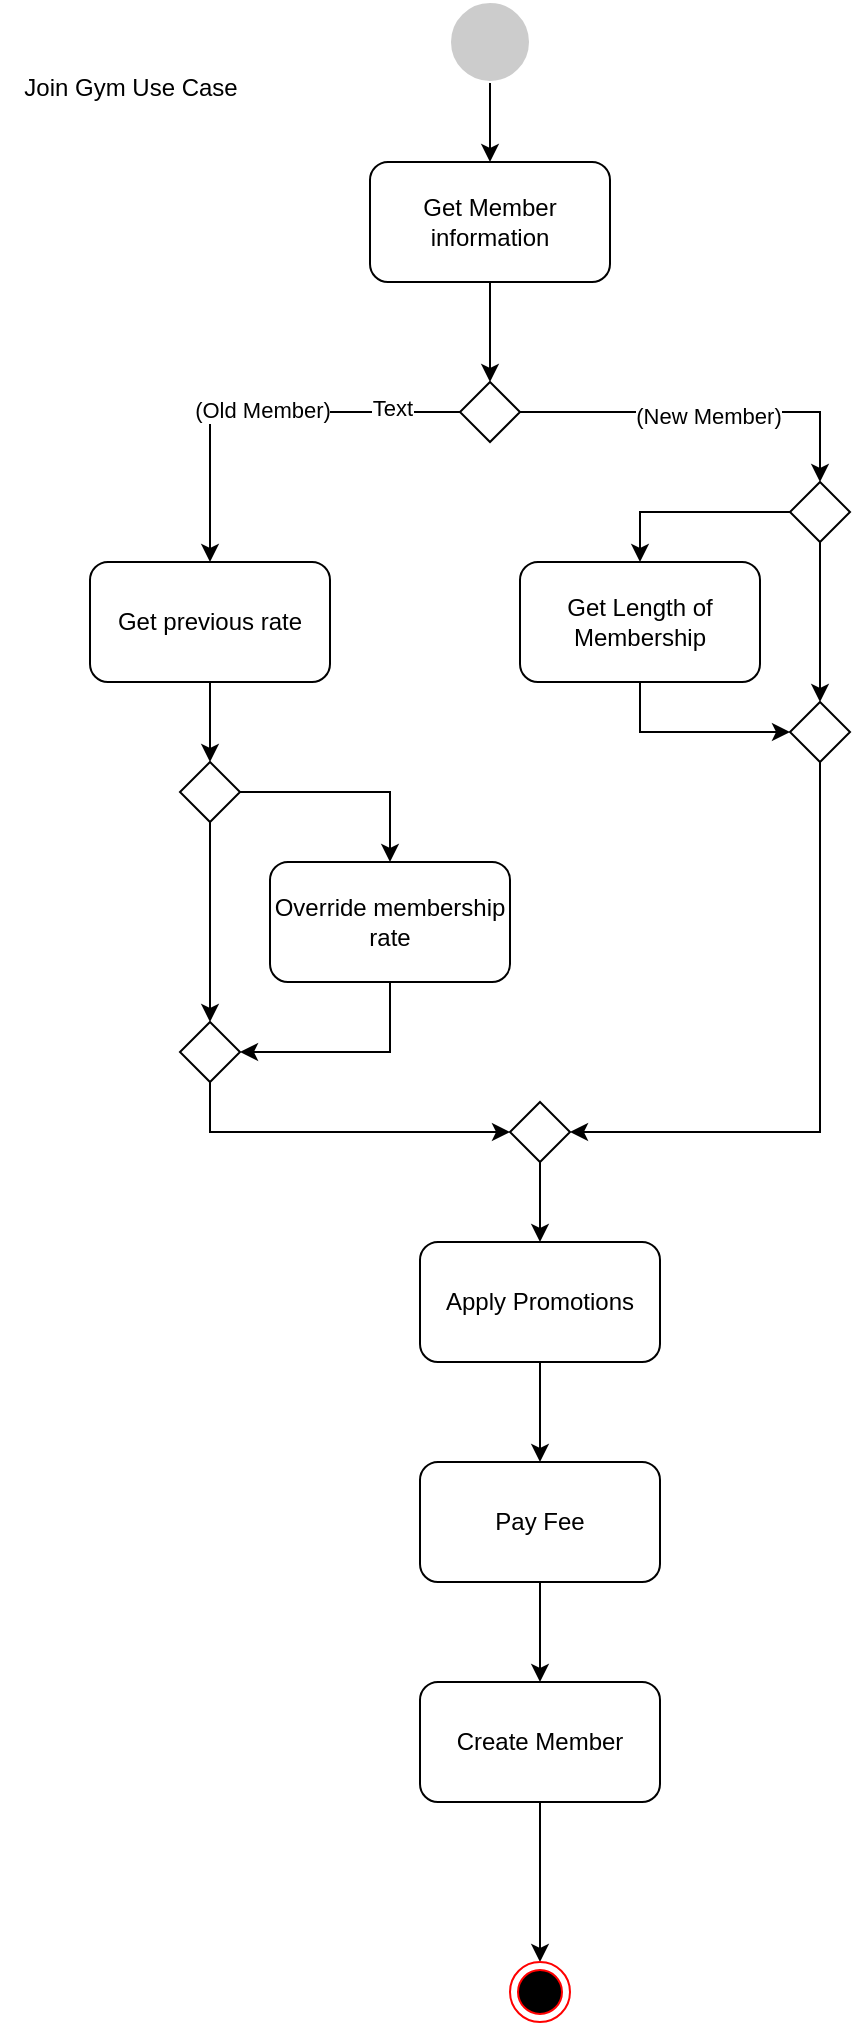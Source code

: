 <mxfile version="21.6.1" type="device">
  <diagram name="Page-1" id="ZeSG-YaCpiliAiGkDpan">
    <mxGraphModel dx="1310" dy="670" grid="1" gridSize="10" guides="1" tooltips="1" connect="1" arrows="1" fold="1" page="1" pageScale="1" pageWidth="850" pageHeight="1100" math="0" shadow="0">
      <root>
        <mxCell id="0" />
        <mxCell id="1" parent="0" />
        <mxCell id="B8jp8aGC-okqcsoF1911-4" value="" style="edgeStyle=orthogonalEdgeStyle;rounded=0;orthogonalLoop=1;jettySize=auto;html=1;" parent="1" source="B8jp8aGC-okqcsoF1911-1" target="B8jp8aGC-okqcsoF1911-2" edge="1">
          <mxGeometry relative="1" as="geometry" />
        </mxCell>
        <mxCell id="B8jp8aGC-okqcsoF1911-1" value="" style="ellipse;whiteSpace=wrap;html=1;aspect=fixed;fillColor=#CCCCCC;perimeterSpacing=0;strokeColor=#FFFFFF;" parent="1" vertex="1">
          <mxGeometry x="410" y="10" width="40" height="40" as="geometry" />
        </mxCell>
        <mxCell id="B8jp8aGC-okqcsoF1911-7" value="" style="edgeStyle=orthogonalEdgeStyle;rounded=0;orthogonalLoop=1;jettySize=auto;html=1;" parent="1" source="B8jp8aGC-okqcsoF1911-2" target="B8jp8aGC-okqcsoF1911-5" edge="1">
          <mxGeometry relative="1" as="geometry" />
        </mxCell>
        <mxCell id="B8jp8aGC-okqcsoF1911-2" value="Get Member information" style="rounded=1;whiteSpace=wrap;html=1;" parent="1" vertex="1">
          <mxGeometry x="370" y="90" width="120" height="60" as="geometry" />
        </mxCell>
        <mxCell id="KDToMW0wnEAcUaExGftZ-3" style="edgeStyle=orthogonalEdgeStyle;rounded=0;orthogonalLoop=1;jettySize=auto;html=1;entryX=0.5;entryY=0;entryDx=0;entryDy=0;" edge="1" parent="1" source="B8jp8aGC-okqcsoF1911-5" target="KDToMW0wnEAcUaExGftZ-10">
          <mxGeometry relative="1" as="geometry">
            <mxPoint x="550" y="215" as="targetPoint" />
          </mxGeometry>
        </mxCell>
        <mxCell id="KDToMW0wnEAcUaExGftZ-7" value="(New Member)" style="edgeLabel;html=1;align=center;verticalAlign=middle;resizable=0;points=[];" vertex="1" connectable="0" parent="KDToMW0wnEAcUaExGftZ-3">
          <mxGeometry x="0.013" y="-2" relative="1" as="geometry">
            <mxPoint as="offset" />
          </mxGeometry>
        </mxCell>
        <mxCell id="KDToMW0wnEAcUaExGftZ-5" value="" style="edgeStyle=orthogonalEdgeStyle;rounded=0;orthogonalLoop=1;jettySize=auto;html=1;entryX=0.5;entryY=0;entryDx=0;entryDy=0;" edge="1" parent="1" source="B8jp8aGC-okqcsoF1911-5" target="KDToMW0wnEAcUaExGftZ-20">
          <mxGeometry relative="1" as="geometry">
            <mxPoint x="280" y="215" as="targetPoint" />
          </mxGeometry>
        </mxCell>
        <mxCell id="KDToMW0wnEAcUaExGftZ-6" value="(Old Member)" style="edgeLabel;html=1;align=center;verticalAlign=middle;resizable=0;points=[];" vertex="1" connectable="0" parent="KDToMW0wnEAcUaExGftZ-5">
          <mxGeometry x="-0.012" y="-1" relative="1" as="geometry">
            <mxPoint as="offset" />
          </mxGeometry>
        </mxCell>
        <mxCell id="KDToMW0wnEAcUaExGftZ-24" value="Text" style="edgeLabel;html=1;align=center;verticalAlign=middle;resizable=0;points=[];" vertex="1" connectable="0" parent="KDToMW0wnEAcUaExGftZ-5">
          <mxGeometry x="-0.657" y="-2" relative="1" as="geometry">
            <mxPoint as="offset" />
          </mxGeometry>
        </mxCell>
        <mxCell id="B8jp8aGC-okqcsoF1911-5" value="" style="rhombus;whiteSpace=wrap;html=1;" parent="1" vertex="1">
          <mxGeometry x="415" y="200" width="30" height="30" as="geometry" />
        </mxCell>
        <mxCell id="KDToMW0wnEAcUaExGftZ-27" style="edgeStyle=orthogonalEdgeStyle;rounded=0;orthogonalLoop=1;jettySize=auto;html=1;entryX=0.5;entryY=0;entryDx=0;entryDy=0;" edge="1" parent="1" source="KDToMW0wnEAcUaExGftZ-9" target="KDToMW0wnEAcUaExGftZ-26">
          <mxGeometry relative="1" as="geometry" />
        </mxCell>
        <mxCell id="KDToMW0wnEAcUaExGftZ-30" value="" style="edgeStyle=orthogonalEdgeStyle;rounded=0;orthogonalLoop=1;jettySize=auto;html=1;" edge="1" parent="1" source="KDToMW0wnEAcUaExGftZ-9" target="KDToMW0wnEAcUaExGftZ-28">
          <mxGeometry relative="1" as="geometry" />
        </mxCell>
        <mxCell id="KDToMW0wnEAcUaExGftZ-9" value="" style="rhombus;whiteSpace=wrap;html=1;" vertex="1" parent="1">
          <mxGeometry x="275" y="390" width="30" height="30" as="geometry" />
        </mxCell>
        <mxCell id="KDToMW0wnEAcUaExGftZ-16" value="" style="edgeStyle=orthogonalEdgeStyle;rounded=0;orthogonalLoop=1;jettySize=auto;html=1;" edge="1" parent="1" source="KDToMW0wnEAcUaExGftZ-10" target="KDToMW0wnEAcUaExGftZ-15">
          <mxGeometry relative="1" as="geometry" />
        </mxCell>
        <mxCell id="KDToMW0wnEAcUaExGftZ-19" style="edgeStyle=orthogonalEdgeStyle;rounded=0;orthogonalLoop=1;jettySize=auto;html=1;entryX=0.5;entryY=0;entryDx=0;entryDy=0;" edge="1" parent="1" source="KDToMW0wnEAcUaExGftZ-10" target="KDToMW0wnEAcUaExGftZ-13">
          <mxGeometry relative="1" as="geometry" />
        </mxCell>
        <mxCell id="KDToMW0wnEAcUaExGftZ-10" value="" style="rhombus;whiteSpace=wrap;html=1;" vertex="1" parent="1">
          <mxGeometry x="580" y="250" width="30" height="30" as="geometry" />
        </mxCell>
        <mxCell id="KDToMW0wnEAcUaExGftZ-47" style="edgeStyle=orthogonalEdgeStyle;rounded=0;orthogonalLoop=1;jettySize=auto;html=1;entryX=1;entryY=0.5;entryDx=0;entryDy=0;exitX=0.5;exitY=1;exitDx=0;exitDy=0;" edge="1" parent="1" source="KDToMW0wnEAcUaExGftZ-13" target="KDToMW0wnEAcUaExGftZ-45">
          <mxGeometry relative="1" as="geometry" />
        </mxCell>
        <mxCell id="KDToMW0wnEAcUaExGftZ-13" value="" style="rhombus;whiteSpace=wrap;html=1;" vertex="1" parent="1">
          <mxGeometry x="580" y="360" width="30" height="30" as="geometry" />
        </mxCell>
        <mxCell id="KDToMW0wnEAcUaExGftZ-18" style="edgeStyle=orthogonalEdgeStyle;rounded=0;orthogonalLoop=1;jettySize=auto;html=1;entryX=0;entryY=0.5;entryDx=0;entryDy=0;exitX=0.5;exitY=1;exitDx=0;exitDy=0;" edge="1" parent="1" source="KDToMW0wnEAcUaExGftZ-15" target="KDToMW0wnEAcUaExGftZ-13">
          <mxGeometry relative="1" as="geometry" />
        </mxCell>
        <mxCell id="KDToMW0wnEAcUaExGftZ-15" value="Get Length of Membership" style="rounded=1;whiteSpace=wrap;html=1;" vertex="1" parent="1">
          <mxGeometry x="445" y="290" width="120" height="60" as="geometry" />
        </mxCell>
        <mxCell id="KDToMW0wnEAcUaExGftZ-25" style="edgeStyle=orthogonalEdgeStyle;rounded=0;orthogonalLoop=1;jettySize=auto;html=1;entryX=0.5;entryY=0;entryDx=0;entryDy=0;" edge="1" parent="1" source="KDToMW0wnEAcUaExGftZ-20" target="KDToMW0wnEAcUaExGftZ-9">
          <mxGeometry relative="1" as="geometry" />
        </mxCell>
        <mxCell id="KDToMW0wnEAcUaExGftZ-20" value="Get previous rate" style="rounded=1;whiteSpace=wrap;html=1;" vertex="1" parent="1">
          <mxGeometry x="230" y="290" width="120" height="60" as="geometry" />
        </mxCell>
        <mxCell id="KDToMW0wnEAcUaExGftZ-29" style="edgeStyle=orthogonalEdgeStyle;rounded=0;orthogonalLoop=1;jettySize=auto;html=1;entryX=1;entryY=0.5;entryDx=0;entryDy=0;exitX=0.5;exitY=1;exitDx=0;exitDy=0;" edge="1" parent="1" source="KDToMW0wnEAcUaExGftZ-26" target="KDToMW0wnEAcUaExGftZ-28">
          <mxGeometry relative="1" as="geometry" />
        </mxCell>
        <mxCell id="KDToMW0wnEAcUaExGftZ-26" value="Override membership rate" style="rounded=1;whiteSpace=wrap;html=1;" vertex="1" parent="1">
          <mxGeometry x="320" y="440" width="120" height="60" as="geometry" />
        </mxCell>
        <mxCell id="KDToMW0wnEAcUaExGftZ-46" value="" style="edgeStyle=orthogonalEdgeStyle;rounded=0;orthogonalLoop=1;jettySize=auto;html=1;entryX=0;entryY=0.5;entryDx=0;entryDy=0;exitX=0.5;exitY=1;exitDx=0;exitDy=0;" edge="1" parent="1" source="KDToMW0wnEAcUaExGftZ-28" target="KDToMW0wnEAcUaExGftZ-45">
          <mxGeometry relative="1" as="geometry" />
        </mxCell>
        <mxCell id="KDToMW0wnEAcUaExGftZ-28" value="" style="rhombus;whiteSpace=wrap;html=1;" vertex="1" parent="1">
          <mxGeometry x="275" y="520" width="30" height="30" as="geometry" />
        </mxCell>
        <mxCell id="KDToMW0wnEAcUaExGftZ-42" value="" style="edgeStyle=orthogonalEdgeStyle;rounded=0;orthogonalLoop=1;jettySize=auto;html=1;" edge="1" parent="1" source="KDToMW0wnEAcUaExGftZ-32" target="KDToMW0wnEAcUaExGftZ-40">
          <mxGeometry relative="1" as="geometry" />
        </mxCell>
        <mxCell id="KDToMW0wnEAcUaExGftZ-32" value="Apply Promotions" style="rounded=1;whiteSpace=wrap;html=1;" vertex="1" parent="1">
          <mxGeometry x="395" y="630" width="120" height="60" as="geometry" />
        </mxCell>
        <mxCell id="KDToMW0wnEAcUaExGftZ-44" value="" style="edgeStyle=orthogonalEdgeStyle;rounded=0;orthogonalLoop=1;jettySize=auto;html=1;" edge="1" parent="1" source="KDToMW0wnEAcUaExGftZ-40" target="KDToMW0wnEAcUaExGftZ-43">
          <mxGeometry relative="1" as="geometry" />
        </mxCell>
        <mxCell id="KDToMW0wnEAcUaExGftZ-40" value="Pay Fee" style="rounded=1;whiteSpace=wrap;html=1;" vertex="1" parent="1">
          <mxGeometry x="395" y="740" width="120" height="60" as="geometry" />
        </mxCell>
        <mxCell id="KDToMW0wnEAcUaExGftZ-54" value="" style="edgeStyle=orthogonalEdgeStyle;rounded=0;orthogonalLoop=1;jettySize=auto;html=1;" edge="1" parent="1" source="KDToMW0wnEAcUaExGftZ-43" target="KDToMW0wnEAcUaExGftZ-52">
          <mxGeometry relative="1" as="geometry" />
        </mxCell>
        <mxCell id="KDToMW0wnEAcUaExGftZ-43" value="Create Member" style="whiteSpace=wrap;html=1;rounded=1;" vertex="1" parent="1">
          <mxGeometry x="395" y="850" width="120" height="60" as="geometry" />
        </mxCell>
        <mxCell id="KDToMW0wnEAcUaExGftZ-48" value="" style="edgeStyle=orthogonalEdgeStyle;rounded=0;orthogonalLoop=1;jettySize=auto;html=1;" edge="1" parent="1" source="KDToMW0wnEAcUaExGftZ-45" target="KDToMW0wnEAcUaExGftZ-32">
          <mxGeometry relative="1" as="geometry" />
        </mxCell>
        <mxCell id="KDToMW0wnEAcUaExGftZ-45" value="" style="rhombus;whiteSpace=wrap;html=1;" vertex="1" parent="1">
          <mxGeometry x="440" y="560" width="30" height="30" as="geometry" />
        </mxCell>
        <mxCell id="KDToMW0wnEAcUaExGftZ-52" value="" style="ellipse;html=1;shape=endState;fillColor=#000000;strokeColor=#ff0000;" vertex="1" parent="1">
          <mxGeometry x="440" y="990" width="30" height="30" as="geometry" />
        </mxCell>
        <mxCell id="KDToMW0wnEAcUaExGftZ-55" value="Join Gym Use Case" style="text;html=1;align=center;verticalAlign=middle;resizable=0;points=[];autosize=1;strokeColor=none;fillColor=none;" vertex="1" parent="1">
          <mxGeometry x="185" y="38" width="130" height="30" as="geometry" />
        </mxCell>
      </root>
    </mxGraphModel>
  </diagram>
</mxfile>
